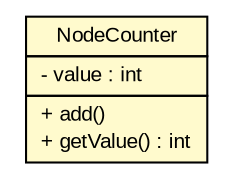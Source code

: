 #!/usr/local/bin/dot
#
# Class diagram 
# Generated by UMLGraph version R5_7_2-3-gee82a7 (http://www.umlgraph.org/)
#

digraph G {
	edge [fontname="arial",fontsize=10,labelfontname="arial",labelfontsize=10];
	node [fontname="arial",fontsize=10,shape=plaintext];
	nodesep=0.25;
	ranksep=0.5;
	// org.edg.data.replication.optorsim.infrastructure.NodeCounter
	c6624 [label=<<table title="org.edg.data.replication.optorsim.infrastructure.NodeCounter" border="0" cellborder="1" cellspacing="0" cellpadding="2" port="p" bgcolor="lemonChiffon" href="./NodeCounter.html">
		<tr><td><table border="0" cellspacing="0" cellpadding="1">
<tr><td align="center" balign="center"> NodeCounter </td></tr>
		</table></td></tr>
		<tr><td><table border="0" cellspacing="0" cellpadding="1">
<tr><td align="left" balign="left"> - value : int </td></tr>
		</table></td></tr>
		<tr><td><table border="0" cellspacing="0" cellpadding="1">
<tr><td align="left" balign="left"> + add() </td></tr>
<tr><td align="left" balign="left"> + getValue() : int </td></tr>
		</table></td></tr>
		</table>>, URL="./NodeCounter.html", fontname="arial", fontcolor="black", fontsize=10.0];
}

